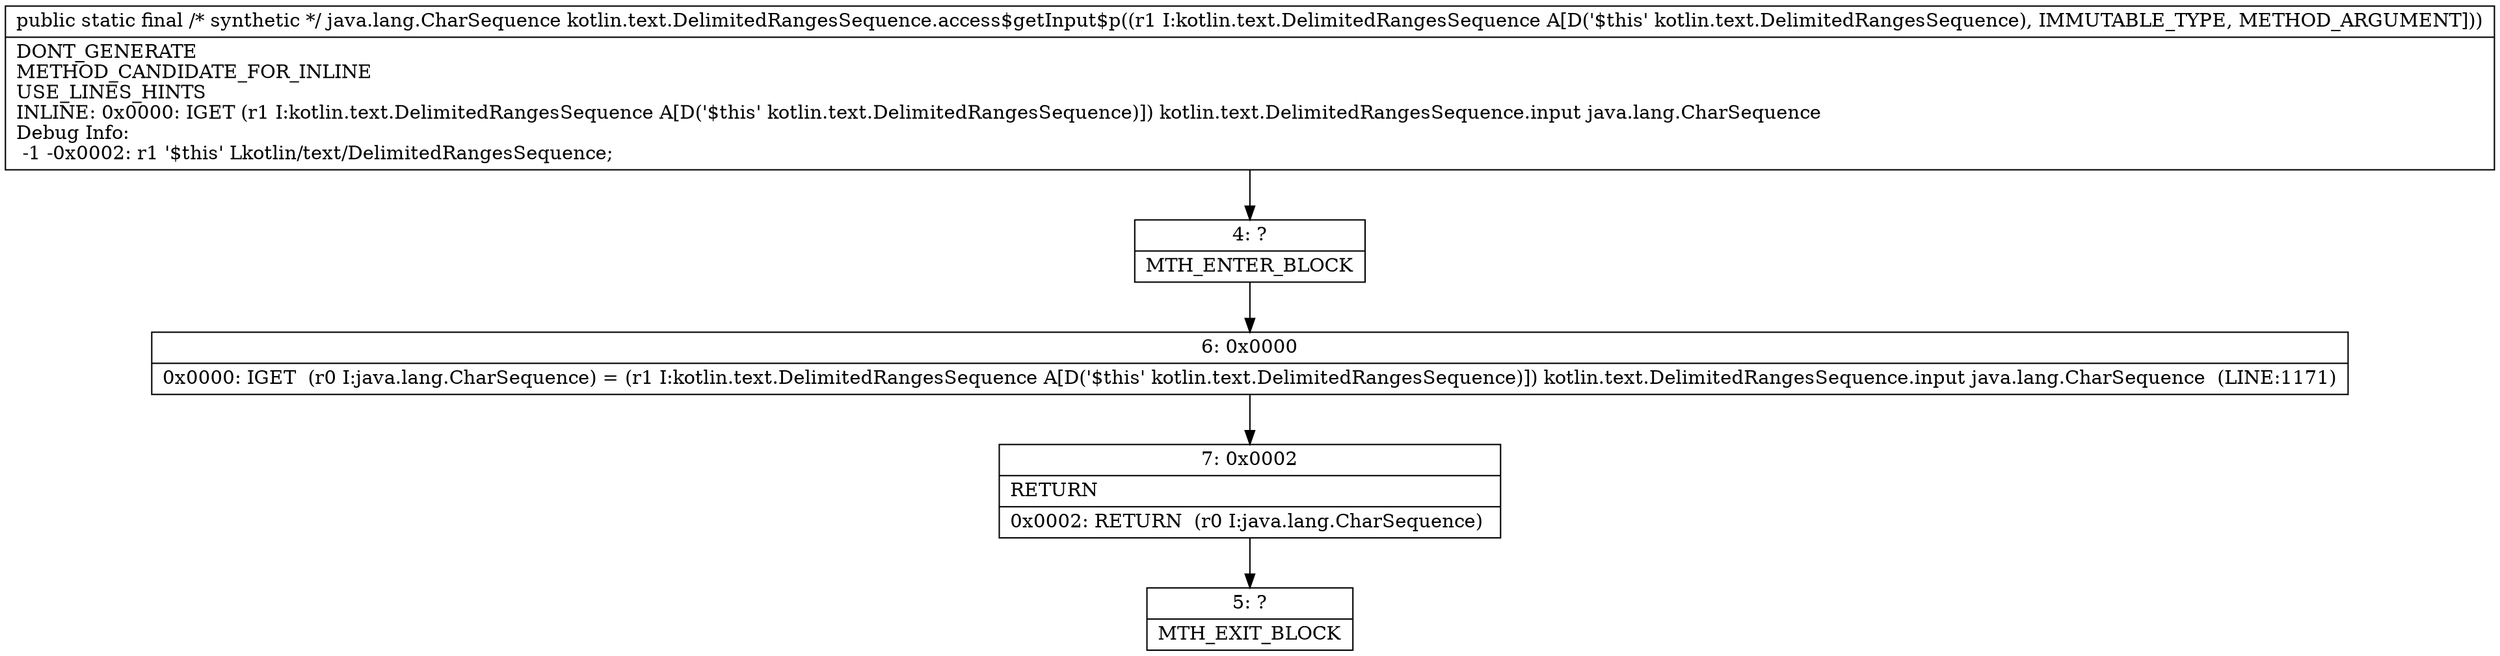 digraph "CFG forkotlin.text.DelimitedRangesSequence.access$getInput$p(Lkotlin\/text\/DelimitedRangesSequence;)Ljava\/lang\/CharSequence;" {
Node_4 [shape=record,label="{4\:\ ?|MTH_ENTER_BLOCK\l}"];
Node_6 [shape=record,label="{6\:\ 0x0000|0x0000: IGET  (r0 I:java.lang.CharSequence) = (r1 I:kotlin.text.DelimitedRangesSequence A[D('$this' kotlin.text.DelimitedRangesSequence)]) kotlin.text.DelimitedRangesSequence.input java.lang.CharSequence  (LINE:1171)\l}"];
Node_7 [shape=record,label="{7\:\ 0x0002|RETURN\l|0x0002: RETURN  (r0 I:java.lang.CharSequence) \l}"];
Node_5 [shape=record,label="{5\:\ ?|MTH_EXIT_BLOCK\l}"];
MethodNode[shape=record,label="{public static final \/* synthetic *\/ java.lang.CharSequence kotlin.text.DelimitedRangesSequence.access$getInput$p((r1 I:kotlin.text.DelimitedRangesSequence A[D('$this' kotlin.text.DelimitedRangesSequence), IMMUTABLE_TYPE, METHOD_ARGUMENT]))  | DONT_GENERATE\lMETHOD_CANDIDATE_FOR_INLINE\lUSE_LINES_HINTS\lINLINE: 0x0000: IGET  (r1 I:kotlin.text.DelimitedRangesSequence A[D('$this' kotlin.text.DelimitedRangesSequence)]) kotlin.text.DelimitedRangesSequence.input java.lang.CharSequence\lDebug Info:\l  \-1 \-0x0002: r1 '$this' Lkotlin\/text\/DelimitedRangesSequence;\l}"];
MethodNode -> Node_4;Node_4 -> Node_6;
Node_6 -> Node_7;
Node_7 -> Node_5;
}

